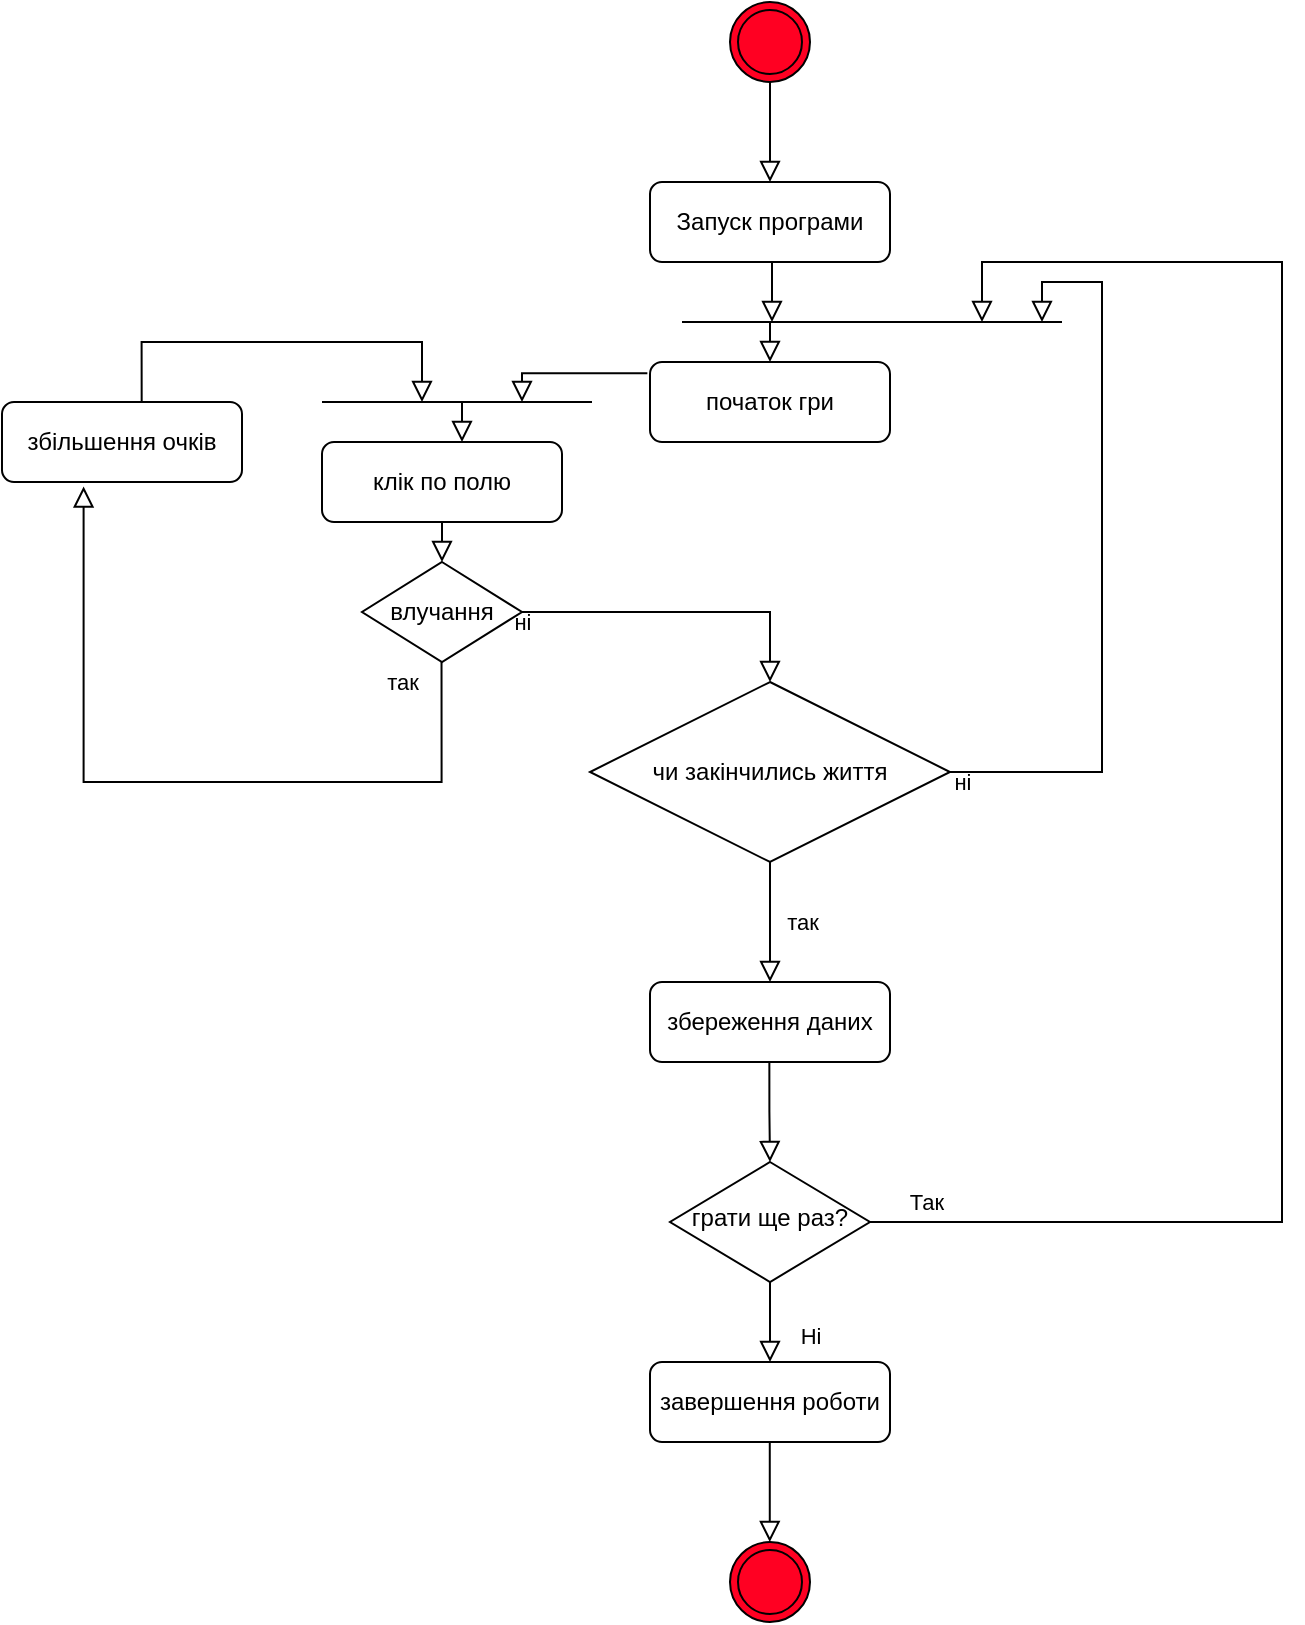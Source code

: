 <mxfile version="20.8.23" type="device" pages="3"><diagram id="C5RBs43oDa-KdzZeNtuy" name="діаграма діяльності"><mxGraphModel dx="1195" dy="756" grid="1" gridSize="10" guides="1" tooltips="1" connect="1" arrows="1" fold="1" page="1" pageScale="1" pageWidth="827" pageHeight="1169" math="0" shadow="0"><root><mxCell id="WIyWlLk6GJQsqaUBKTNV-0"/><mxCell id="WIyWlLk6GJQsqaUBKTNV-1" parent="WIyWlLk6GJQsqaUBKTNV-0"/><mxCell id="WIyWlLk6GJQsqaUBKTNV-2" value="" style="rounded=0;html=1;jettySize=auto;orthogonalLoop=1;fontSize=11;endArrow=block;endFill=0;endSize=8;strokeWidth=1;shadow=0;labelBackgroundColor=none;edgeStyle=orthogonalEdgeStyle;" parent="WIyWlLk6GJQsqaUBKTNV-1" edge="1"><mxGeometry relative="1" as="geometry"><mxPoint x="414.0" y="200" as="targetPoint"/><mxPoint x="414" y="180" as="sourcePoint"/></mxGeometry></mxCell><mxCell id="WIyWlLk6GJQsqaUBKTNV-3" value="Запуск програми" style="rounded=1;whiteSpace=wrap;html=1;fontSize=12;glass=0;strokeWidth=1;shadow=0;" parent="WIyWlLk6GJQsqaUBKTNV-1" vertex="1"><mxGeometry x="354" y="110" width="120" height="40" as="geometry"/></mxCell><mxCell id="WIyWlLk6GJQsqaUBKTNV-8" value="Ні" style="rounded=0;html=1;jettySize=auto;orthogonalLoop=1;fontSize=11;endArrow=block;endFill=0;endSize=8;strokeWidth=1;shadow=0;labelBackgroundColor=none;edgeStyle=orthogonalEdgeStyle;entryX=0.5;entryY=0;entryDx=0;entryDy=0;" parent="WIyWlLk6GJQsqaUBKTNV-1" source="WIyWlLk6GJQsqaUBKTNV-10" target="mx3DIqRux7kl4MCgMoZa-5" edge="1"><mxGeometry x="0.333" y="20" relative="1" as="geometry"><mxPoint as="offset"/><mxPoint x="414" y="740" as="targetPoint"/></mxGeometry></mxCell><mxCell id="WIyWlLk6GJQsqaUBKTNV-9" value="Так" style="edgeStyle=orthogonalEdgeStyle;rounded=0;html=1;jettySize=auto;orthogonalLoop=1;fontSize=11;endArrow=block;endFill=0;endSize=8;strokeWidth=1;shadow=0;labelBackgroundColor=none;" parent="WIyWlLk6GJQsqaUBKTNV-1" source="WIyWlLk6GJQsqaUBKTNV-10" edge="1"><mxGeometry x="-0.936" y="10" relative="1" as="geometry"><mxPoint as="offset"/><Array as="points"><mxPoint x="670" y="630"/><mxPoint x="670" y="150"/><mxPoint x="520" y="150"/></Array><mxPoint x="520" y="180" as="targetPoint"/></mxGeometry></mxCell><mxCell id="WIyWlLk6GJQsqaUBKTNV-10" value="грати ще раз?" style="rhombus;whiteSpace=wrap;html=1;shadow=0;fontFamily=Helvetica;fontSize=12;align=center;strokeWidth=1;spacing=6;spacingTop=-4;" parent="WIyWlLk6GJQsqaUBKTNV-1" vertex="1"><mxGeometry x="364" y="600" width="100" height="60" as="geometry"/></mxCell><mxCell id="WIyWlLk6GJQsqaUBKTNV-12" value="початок гри" style="rounded=1;whiteSpace=wrap;html=1;fontSize=12;glass=0;strokeWidth=1;shadow=0;" parent="WIyWlLk6GJQsqaUBKTNV-1" vertex="1"><mxGeometry x="354" y="200" width="120" height="40" as="geometry"/></mxCell><mxCell id="mx3DIqRux7kl4MCgMoZa-1" value="" style="ellipse;shape=doubleEllipse;whiteSpace=wrap;html=1;aspect=fixed;fillColor=#FF0022;" parent="WIyWlLk6GJQsqaUBKTNV-1" vertex="1"><mxGeometry x="394" y="20" width="40" height="40" as="geometry"/></mxCell><mxCell id="mx3DIqRux7kl4MCgMoZa-2" value="" style="ellipse;shape=doubleEllipse;whiteSpace=wrap;html=1;aspect=fixed;fillColor=#FF0022;" parent="WIyWlLk6GJQsqaUBKTNV-1" vertex="1"><mxGeometry x="394" y="790" width="40" height="40" as="geometry"/></mxCell><mxCell id="mx3DIqRux7kl4MCgMoZa-4" value="" style="rounded=0;html=1;jettySize=auto;orthogonalLoop=1;fontSize=11;endArrow=block;endFill=0;endSize=8;strokeWidth=1;shadow=0;labelBackgroundColor=none;edgeStyle=orthogonalEdgeStyle;" parent="WIyWlLk6GJQsqaUBKTNV-1" edge="1"><mxGeometry relative="1" as="geometry"><mxPoint x="414" y="60" as="sourcePoint"/><mxPoint x="414" y="110" as="targetPoint"/></mxGeometry></mxCell><mxCell id="mx3DIqRux7kl4MCgMoZa-5" value="&lt;div&gt;завершення роботи&lt;/div&gt;" style="rounded=1;whiteSpace=wrap;html=1;fontSize=12;glass=0;strokeWidth=1;shadow=0;" parent="WIyWlLk6GJQsqaUBKTNV-1" vertex="1"><mxGeometry x="354" y="700" width="120" height="40" as="geometry"/></mxCell><mxCell id="mx3DIqRux7kl4MCgMoZa-6" value="" style="rounded=0;html=1;jettySize=auto;orthogonalLoop=1;fontSize=11;endArrow=block;endFill=0;endSize=8;strokeWidth=1;shadow=0;labelBackgroundColor=none;edgeStyle=orthogonalEdgeStyle;" parent="WIyWlLk6GJQsqaUBKTNV-1" edge="1"><mxGeometry relative="1" as="geometry"><mxPoint x="413.89" y="740" as="sourcePoint"/><mxPoint x="413.89" y="790" as="targetPoint"/></mxGeometry></mxCell><mxCell id="mx3DIqRux7kl4MCgMoZa-8" value="так" style="rounded=0;html=1;jettySize=auto;orthogonalLoop=1;fontSize=11;endArrow=block;endFill=0;endSize=8;strokeWidth=1;shadow=0;labelBackgroundColor=none;edgeStyle=orthogonalEdgeStyle;exitX=0.5;exitY=1;exitDx=0;exitDy=0;entryX=0.5;entryY=0;entryDx=0;entryDy=0;" parent="WIyWlLk6GJQsqaUBKTNV-1" target="mx3DIqRux7kl4MCgMoZa-9" edge="1"><mxGeometry y="16" relative="1" as="geometry"><mxPoint as="offset"/><mxPoint x="414" y="450" as="sourcePoint"/><mxPoint x="413.89" y="490" as="targetPoint"/><Array as="points"><mxPoint x="414" y="480"/><mxPoint x="414" y="480"/></Array></mxGeometry></mxCell><mxCell id="mx3DIqRux7kl4MCgMoZa-9" value="збереження даних" style="rounded=1;whiteSpace=wrap;html=1;fontSize=12;glass=0;strokeWidth=1;shadow=0;" parent="WIyWlLk6GJQsqaUBKTNV-1" vertex="1"><mxGeometry x="354" y="510" width="120" height="40" as="geometry"/></mxCell><mxCell id="mx3DIqRux7kl4MCgMoZa-10" value="" style="rounded=0;html=1;jettySize=auto;orthogonalLoop=1;fontSize=11;endArrow=block;endFill=0;endSize=8;strokeWidth=1;shadow=0;labelBackgroundColor=none;edgeStyle=orthogonalEdgeStyle;exitX=0.5;exitY=1;exitDx=0;exitDy=0;" parent="WIyWlLk6GJQsqaUBKTNV-1" edge="1"><mxGeometry x="-0.201" y="176" relative="1" as="geometry"><mxPoint as="offset"/><mxPoint x="413.68" y="550" as="sourcePoint"/><mxPoint x="414" y="600" as="targetPoint"/><Array as="points"><mxPoint x="414" y="575"/></Array></mxGeometry></mxCell><mxCell id="RMCfLSrxnT41R9YIazgt-0" value="чи закінчились життя" style="rhombus;whiteSpace=wrap;html=1;" vertex="1" parent="WIyWlLk6GJQsqaUBKTNV-1"><mxGeometry x="324" y="360" width="180" height="90" as="geometry"/></mxCell><mxCell id="tap8pRunWg7C0okWWqvZ-0" value="ні" style="rounded=0;html=1;jettySize=auto;orthogonalLoop=1;fontSize=11;endArrow=block;endFill=0;endSize=8;strokeWidth=1;shadow=0;labelBackgroundColor=none;edgeStyle=orthogonalEdgeStyle;exitX=1;exitY=0.5;exitDx=0;exitDy=0;" edge="1" parent="WIyWlLk6GJQsqaUBKTNV-1" source="RMCfLSrxnT41R9YIazgt-0"><mxGeometry x="-0.968" y="-5" relative="1" as="geometry"><mxPoint as="offset"/><mxPoint x="424" y="460" as="sourcePoint"/><mxPoint x="550" y="180" as="targetPoint"/><Array as="points"><mxPoint x="580" y="405"/><mxPoint x="580" y="160"/><mxPoint x="550" y="160"/></Array></mxGeometry></mxCell><mxCell id="tap8pRunWg7C0okWWqvZ-1" value="клік по полю" style="rounded=1;whiteSpace=wrap;html=1;fontSize=12;glass=0;strokeWidth=1;shadow=0;" vertex="1" parent="WIyWlLk6GJQsqaUBKTNV-1"><mxGeometry x="190" y="240" width="120" height="40" as="geometry"/></mxCell><mxCell id="tap8pRunWg7C0okWWqvZ-2" value="влучання" style="rhombus;whiteSpace=wrap;html=1;" vertex="1" parent="WIyWlLk6GJQsqaUBKTNV-1"><mxGeometry x="210" y="300" width="80" height="50" as="geometry"/></mxCell><mxCell id="tap8pRunWg7C0okWWqvZ-3" value="збільшення очків" style="rounded=1;whiteSpace=wrap;html=1;fontSize=12;glass=0;strokeWidth=1;shadow=0;" vertex="1" parent="WIyWlLk6GJQsqaUBKTNV-1"><mxGeometry x="30" y="220" width="120" height="40" as="geometry"/></mxCell><mxCell id="tap8pRunWg7C0okWWqvZ-4" value="" style="rounded=0;html=1;jettySize=auto;orthogonalLoop=1;fontSize=11;endArrow=block;endFill=0;endSize=8;strokeWidth=1;shadow=0;labelBackgroundColor=none;edgeStyle=orthogonalEdgeStyle;exitX=-0.011;exitY=0.14;exitDx=0;exitDy=0;exitPerimeter=0;" edge="1" parent="WIyWlLk6GJQsqaUBKTNV-1" source="WIyWlLk6GJQsqaUBKTNV-12"><mxGeometry relative="1" as="geometry"><mxPoint x="290" y="220" as="targetPoint"/><mxPoint x="440" y="180" as="sourcePoint"/><Array as="points"><mxPoint x="290" y="206"/></Array></mxGeometry></mxCell><mxCell id="tap8pRunWg7C0okWWqvZ-5" value="" style="rounded=0;html=1;jettySize=auto;orthogonalLoop=1;fontSize=11;endArrow=block;endFill=0;endSize=8;strokeWidth=1;shadow=0;labelBackgroundColor=none;edgeStyle=orthogonalEdgeStyle;exitX=0.582;exitY=-0.002;exitDx=0;exitDy=0;exitPerimeter=0;" edge="1" parent="WIyWlLk6GJQsqaUBKTNV-1" source="tap8pRunWg7C0okWWqvZ-3"><mxGeometry relative="1" as="geometry"><mxPoint x="240" y="220" as="targetPoint"/><mxPoint x="100" y="190" as="sourcePoint"/><Array as="points"><mxPoint x="100" y="190"/><mxPoint x="240" y="190"/></Array></mxGeometry></mxCell><mxCell id="tap8pRunWg7C0okWWqvZ-7" value="" style="rounded=0;html=1;jettySize=auto;orthogonalLoop=1;fontSize=11;endArrow=block;endFill=0;endSize=8;strokeWidth=1;shadow=0;labelBackgroundColor=none;edgeStyle=orthogonalEdgeStyle;entryX=0.5;entryY=0;entryDx=0;entryDy=0;" edge="1" parent="WIyWlLk6GJQsqaUBKTNV-1" target="tap8pRunWg7C0okWWqvZ-2"><mxGeometry relative="1" as="geometry"><mxPoint x="249.76" y="320" as="targetPoint"/><mxPoint x="250" y="280" as="sourcePoint"/></mxGeometry></mxCell><mxCell id="tap8pRunWg7C0okWWqvZ-8" value="так" style="rounded=0;html=1;jettySize=auto;orthogonalLoop=1;fontSize=11;endArrow=block;endFill=0;endSize=8;strokeWidth=1;shadow=0;labelBackgroundColor=none;edgeStyle=orthogonalEdgeStyle;exitX=0.5;exitY=1;exitDx=0;exitDy=0;entryX=0.34;entryY=1.057;entryDx=0;entryDy=0;entryPerimeter=0;" edge="1" parent="WIyWlLk6GJQsqaUBKTNV-1" target="tap8pRunWg7C0okWWqvZ-3"><mxGeometry x="-0.948" y="-20" relative="1" as="geometry"><mxPoint as="offset"/><mxPoint x="249.76" y="350" as="sourcePoint"/><mxPoint x="70" y="390" as="targetPoint"/><Array as="points"><mxPoint x="250" y="410"/><mxPoint x="71" y="410"/></Array></mxGeometry></mxCell><mxCell id="tap8pRunWg7C0okWWqvZ-9" value="ні" style="rounded=0;html=1;jettySize=auto;orthogonalLoop=1;fontSize=11;endArrow=block;endFill=0;endSize=8;strokeWidth=1;shadow=0;labelBackgroundColor=none;edgeStyle=orthogonalEdgeStyle;entryX=0.5;entryY=0;entryDx=0;entryDy=0;" edge="1" parent="WIyWlLk6GJQsqaUBKTNV-1" source="tap8pRunWg7C0okWWqvZ-2" target="RMCfLSrxnT41R9YIazgt-0"><mxGeometry x="-1" y="-5" relative="1" as="geometry"><mxPoint as="offset"/><mxPoint x="500" y="300" as="sourcePoint"/><mxPoint x="484" y="236" as="targetPoint"/></mxGeometry></mxCell><mxCell id="tap8pRunWg7C0okWWqvZ-10" value="" style="endArrow=none;html=1;rounded=0;" edge="1" parent="WIyWlLk6GJQsqaUBKTNV-1"><mxGeometry width="50" height="50" relative="1" as="geometry"><mxPoint x="370" y="180" as="sourcePoint"/><mxPoint x="560" y="180" as="targetPoint"/></mxGeometry></mxCell><mxCell id="tap8pRunWg7C0okWWqvZ-11" value="" style="rounded=0;html=1;jettySize=auto;orthogonalLoop=1;fontSize=11;endArrow=block;endFill=0;endSize=8;strokeWidth=1;shadow=0;labelBackgroundColor=none;edgeStyle=orthogonalEdgeStyle;exitX=0.467;exitY=1;exitDx=0;exitDy=0;exitPerimeter=0;" edge="1" parent="WIyWlLk6GJQsqaUBKTNV-1" source="WIyWlLk6GJQsqaUBKTNV-3"><mxGeometry relative="1" as="geometry"><mxPoint x="415.0" y="180" as="targetPoint"/><mxPoint x="415" y="160" as="sourcePoint"/></mxGeometry></mxCell><mxCell id="tap8pRunWg7C0okWWqvZ-12" value="" style="endArrow=none;html=1;rounded=0;" edge="1" parent="WIyWlLk6GJQsqaUBKTNV-1"><mxGeometry width="50" height="50" relative="1" as="geometry"><mxPoint x="190" y="220" as="sourcePoint"/><mxPoint x="325" y="220" as="targetPoint"/></mxGeometry></mxCell><mxCell id="tap8pRunWg7C0okWWqvZ-13" value="" style="rounded=0;html=1;jettySize=auto;orthogonalLoop=1;fontSize=11;endArrow=block;endFill=0;endSize=8;strokeWidth=1;shadow=0;labelBackgroundColor=none;edgeStyle=orthogonalEdgeStyle;entryX=0.5;entryY=0;entryDx=0;entryDy=0;" edge="1" parent="WIyWlLk6GJQsqaUBKTNV-1"><mxGeometry relative="1" as="geometry"><mxPoint x="260" y="240" as="targetPoint"/><mxPoint x="260" y="220" as="sourcePoint"/></mxGeometry></mxCell></root></mxGraphModel></diagram><diagram id="-DcXgLEJV-z-HDM2l5H8" name="діаграма використання"><mxGraphModel dx="1195" dy="756" grid="1" gridSize="10" guides="1" tooltips="1" connect="1" arrows="1" fold="1" page="1" pageScale="1" pageWidth="827" pageHeight="1169" math="0" shadow="0"><root><mxCell id="0"/><mxCell id="1" parent="0"/><mxCell id="envF8YRwA7QdZfg_LWWa-1" value="" style="rounded=0;whiteSpace=wrap;html=1;fillColor=none;movable=0;resizable=0;rotatable=0;deletable=0;editable=0;locked=1;connectable=0;" parent="1" vertex="1"><mxGeometry x="250" y="140" width="570" height="520" as="geometry"/></mxCell><mxCell id="envF8YRwA7QdZfg_LWWa-2" value="Гравець" style="shape=umlActor;verticalLabelPosition=bottom;verticalAlign=top;html=1;outlineConnect=0;fillColor=none;" parent="1" vertex="1"><mxGeometry x="110" y="160" width="60" height="130" as="geometry"/></mxCell><mxCell id="envF8YRwA7QdZfg_LWWa-3" value="Програма" style="text;html=1;strokeColor=none;fillColor=none;align=center;verticalAlign=middle;whiteSpace=wrap;rounded=0;" parent="1" vertex="1"><mxGeometry x="250" y="110" width="60" height="30" as="geometry"/></mxCell><mxCell id="envF8YRwA7QdZfg_LWWa-5" value="Вихід" style="ellipse;whiteSpace=wrap;html=1;fillColor=none;" parent="1" vertex="1"><mxGeometry x="285" y="570" width="120" height="80" as="geometry"/></mxCell><mxCell id="envF8YRwA7QdZfg_LWWa-7" value="" style="group" parent="1" vertex="1" connectable="0"><mxGeometry x="370" y="160" width="120" height="80" as="geometry"/></mxCell><mxCell id="envF8YRwA7QdZfg_LWWa-4" value="" style="ellipse;whiteSpace=wrap;html=1;fillColor=none;movable=1;resizable=1;rotatable=1;deletable=1;editable=1;locked=0;connectable=1;" parent="envF8YRwA7QdZfg_LWWa-7" vertex="1"><mxGeometry width="120" height="80" as="geometry"/></mxCell><mxCell id="envF8YRwA7QdZfg_LWWa-6" value="змінити&lt;br&gt;налаштування" style="text;html=1;strokeColor=none;fillColor=none;align=center;verticalAlign=middle;whiteSpace=wrap;rounded=0;movable=1;resizable=1;rotatable=1;deletable=1;editable=1;locked=0;connectable=1;" parent="envF8YRwA7QdZfg_LWWa-7" vertex="1"><mxGeometry x="30" y="25" width="60" height="30" as="geometry"/></mxCell><mxCell id="envF8YRwA7QdZfg_LWWa-9" value="" style="group" parent="1" vertex="1" connectable="0"><mxGeometry x="620" y="320" width="120" height="80" as="geometry"/></mxCell><mxCell id="envF8YRwA7QdZfg_LWWa-13" value="" style="group" parent="envF8YRwA7QdZfg_LWWa-9" vertex="1" connectable="0"><mxGeometry width="120" height="80" as="geometry"/></mxCell><mxCell id="envF8YRwA7QdZfg_LWWa-10" value="" style="ellipse;whiteSpace=wrap;html=1;fillColor=none;movable=1;resizable=1;rotatable=1;deletable=1;editable=1;locked=0;connectable=1;" parent="envF8YRwA7QdZfg_LWWa-13" vertex="1"><mxGeometry width="120" height="80" as="geometry"/></mxCell><mxCell id="envF8YRwA7QdZfg_LWWa-11" value="грати в качине полювання" style="text;html=1;strokeColor=none;fillColor=none;align=center;verticalAlign=middle;whiteSpace=wrap;rounded=0;movable=1;resizable=1;rotatable=1;deletable=1;editable=1;locked=0;connectable=1;" parent="envF8YRwA7QdZfg_LWWa-13" vertex="1"><mxGeometry x="30" y="25" width="60" height="30" as="geometry"/></mxCell><mxCell id="envF8YRwA7QdZfg_LWWa-16" value="" style="group" parent="1" vertex="1" connectable="0"><mxGeometry x="530" y="420" width="100" height="60" as="geometry"/></mxCell><mxCell id="envF8YRwA7QdZfg_LWWa-17" value="" style="group" parent="envF8YRwA7QdZfg_LWWa-16" vertex="1" connectable="0"><mxGeometry width="100" height="60" as="geometry"/></mxCell><mxCell id="envF8YRwA7QdZfg_LWWa-18" value="" style="ellipse;whiteSpace=wrap;html=1;fillColor=none;movable=1;resizable=1;rotatable=1;deletable=1;editable=1;locked=0;connectable=1;" parent="envF8YRwA7QdZfg_LWWa-17" vertex="1"><mxGeometry width="100" height="60" as="geometry"/></mxCell><mxCell id="envF8YRwA7QdZfg_LWWa-19" value="стріляння по мішеням" style="text;html=1;strokeColor=none;fillColor=none;align=center;verticalAlign=middle;whiteSpace=wrap;rounded=0;movable=1;resizable=1;rotatable=1;deletable=1;editable=1;locked=0;connectable=1;" parent="envF8YRwA7QdZfg_LWWa-17" vertex="1"><mxGeometry x="25" y="18.75" width="50" height="22.5" as="geometry"/></mxCell><mxCell id="envF8YRwA7QdZfg_LWWa-20" value="" style="endArrow=classic;html=1;rounded=0;dashed=1;startArrow=none;entryX=0.5;entryY=0;entryDx=0;entryDy=0;" parent="1" source="envF8YRwA7QdZfg_LWWa-22" target="envF8YRwA7QdZfg_LWWa-18" edge="1"><mxGeometry width="50" height="50" relative="1" as="geometry"><mxPoint x="170" y="240" as="sourcePoint"/><mxPoint x="130" y="410" as="targetPoint"/><Array as="points"/></mxGeometry></mxCell><mxCell id="envF8YRwA7QdZfg_LWWa-21" value="" style="endArrow=none;html=1;rounded=0;dashed=1;exitX=0;exitY=0.5;exitDx=0;exitDy=0;" parent="1" source="envF8YRwA7QdZfg_LWWa-10" target="envF8YRwA7QdZfg_LWWa-22" edge="1"><mxGeometry width="50" height="50" relative="1" as="geometry"><mxPoint x="170" y="240" as="sourcePoint"/><mxPoint x="310" y="240" as="targetPoint"/><Array as="points"><mxPoint x="580" y="360"/></Array></mxGeometry></mxCell><mxCell id="envF8YRwA7QdZfg_LWWa-22" value="&lt;b&gt;&amp;lt;&amp;lt;include&amp;gt;&amp;gt;&lt;/b&gt;" style="text;html=1;strokeColor=none;fillColor=none;align=center;verticalAlign=middle;whiteSpace=wrap;rounded=0;" parent="1" vertex="1"><mxGeometry x="545" y="380" width="70" height="20" as="geometry"/></mxCell><mxCell id="envF8YRwA7QdZfg_LWWa-23" value="" style="group" parent="1" vertex="1" connectable="0"><mxGeometry x="285" y="440" width="100" height="60" as="geometry"/></mxCell><mxCell id="envF8YRwA7QdZfg_LWWa-24" value="" style="group" parent="envF8YRwA7QdZfg_LWWa-23" vertex="1" connectable="0"><mxGeometry width="100" height="60" as="geometry"/></mxCell><mxCell id="envF8YRwA7QdZfg_LWWa-25" value="" style="ellipse;whiteSpace=wrap;html=1;fillColor=none;movable=1;resizable=1;rotatable=1;deletable=1;editable=1;locked=0;connectable=1;" parent="envF8YRwA7QdZfg_LWWa-24" vertex="1"><mxGeometry width="100" height="60" as="geometry"/></mxCell><mxCell id="envF8YRwA7QdZfg_LWWa-26" value="перегляд життів та очків" style="text;html=1;strokeColor=none;fillColor=none;align=center;verticalAlign=middle;whiteSpace=wrap;rounded=0;movable=1;resizable=1;rotatable=1;deletable=1;editable=1;locked=0;connectable=1;" parent="envF8YRwA7QdZfg_LWWa-24" vertex="1"><mxGeometry x="25" y="18.75" width="50" height="22.5" as="geometry"/></mxCell><mxCell id="envF8YRwA7QdZfg_LWWa-30" value="" style="group" parent="1" vertex="1" connectable="0"><mxGeometry x="680" y="560" width="120" height="80" as="geometry"/></mxCell><mxCell id="envF8YRwA7QdZfg_LWWa-31" value="" style="group" parent="envF8YRwA7QdZfg_LWWa-30" vertex="1" connectable="0"><mxGeometry width="120" height="80" as="geometry"/></mxCell><mxCell id="envF8YRwA7QdZfg_LWWa-32" value="" style="ellipse;whiteSpace=wrap;html=1;fillColor=none;movable=1;resizable=1;rotatable=1;deletable=1;editable=1;locked=0;connectable=1;" parent="envF8YRwA7QdZfg_LWWa-31" vertex="1"><mxGeometry width="120" height="80" as="geometry"/></mxCell><mxCell id="envF8YRwA7QdZfg_LWWa-33" value="перегляд кінцевого результату" style="text;html=1;strokeColor=none;fillColor=none;align=center;verticalAlign=middle;whiteSpace=wrap;rounded=0;movable=1;resizable=1;rotatable=1;deletable=1;editable=1;locked=0;connectable=1;fontSize=10;" parent="envF8YRwA7QdZfg_LWWa-31" vertex="1"><mxGeometry x="20" y="5" width="80" height="35" as="geometry"/></mxCell><mxCell id="envF8YRwA7QdZfg_LWWa-37" value="" style="endArrow=none;html=1;rounded=0;exitX=0;exitY=0.5;exitDx=0;exitDy=0;entryX=1;entryY=0.5;entryDx=0;entryDy=0;" parent="envF8YRwA7QdZfg_LWWa-31" source="envF8YRwA7QdZfg_LWWa-32" target="envF8YRwA7QdZfg_LWWa-32" edge="1"><mxGeometry width="50" height="50" relative="1" as="geometry"><mxPoint x="10" y="25" as="sourcePoint"/><mxPoint x="60" y="-25" as="targetPoint"/></mxGeometry></mxCell><mxCell id="envF8YRwA7QdZfg_LWWa-38" value="повтор вихід" style="text;html=1;strokeColor=none;fillColor=none;align=center;verticalAlign=middle;whiteSpace=wrap;rounded=0;fontSize=10;" parent="envF8YRwA7QdZfg_LWWa-31" vertex="1"><mxGeometry x="30" y="49" width="60" height="30" as="geometry"/></mxCell><mxCell id="envF8YRwA7QdZfg_LWWa-39" value="&lt;b&gt;extension points&lt;/b&gt;" style="text;html=1;strokeColor=none;fillColor=none;align=center;verticalAlign=middle;whiteSpace=wrap;rounded=0;fontSize=10;" parent="envF8YRwA7QdZfg_LWWa-31" vertex="1"><mxGeometry y="40" width="120" height="15" as="geometry"/></mxCell><mxCell id="envF8YRwA7QdZfg_LWWa-40" value="закінчення" style="ellipse;whiteSpace=wrap;html=1;fontSize=10;fillColor=none;" parent="1" vertex="1"><mxGeometry x="710" y="449" width="80" height="40" as="geometry"/></mxCell><mxCell id="envF8YRwA7QdZfg_LWWa-44" value="" style="endArrow=classic;html=1;rounded=0;dashed=1;startArrow=none;entryX=0.5;entryY=0;entryDx=0;entryDy=0;" parent="1" source="envF8YRwA7QdZfg_LWWa-46" target="envF8YRwA7QdZfg_LWWa-40" edge="1"><mxGeometry width="50" height="50" relative="1" as="geometry"><mxPoint x="304" y="359" as="sourcePoint"/><mxPoint x="954" y="409" as="targetPoint"/><Array as="points"/></mxGeometry></mxCell><mxCell id="envF8YRwA7QdZfg_LWWa-45" value="" style="endArrow=none;html=1;rounded=0;dashed=1;exitX=0.816;exitY=0.914;exitDx=0;exitDy=0;exitPerimeter=0;" parent="1" source="envF8YRwA7QdZfg_LWWa-10" target="envF8YRwA7QdZfg_LWWa-46" edge="1"><mxGeometry width="50" height="50" relative="1" as="geometry"><mxPoint x="814" y="409" as="sourcePoint"/><mxPoint x="444" y="359" as="targetPoint"/><Array as="points"><mxPoint x="750" y="393"/></Array></mxGeometry></mxCell><mxCell id="envF8YRwA7QdZfg_LWWa-46" value="&lt;b&gt;&amp;lt;&amp;lt;include&amp;gt;&amp;gt;&lt;/b&gt;" style="text;html=1;strokeColor=none;fillColor=none;align=center;verticalAlign=middle;whiteSpace=wrap;rounded=0;" parent="1" vertex="1"><mxGeometry x="715" y="410" width="70" height="20" as="geometry"/></mxCell><mxCell id="envF8YRwA7QdZfg_LWWa-49" value="" style="endArrow=classic;html=1;rounded=0;dashed=1;startArrow=none;entryX=0.417;entryY=-0.013;entryDx=0;entryDy=0;entryPerimeter=0;" parent="1" source="envF8YRwA7QdZfg_LWWa-51" target="envF8YRwA7QdZfg_LWWa-32" edge="1"><mxGeometry width="50" height="50" relative="1" as="geometry"><mxPoint x="-96" y="469" as="sourcePoint"/><mxPoint x="554" y="519" as="targetPoint"/><Array as="points"/></mxGeometry></mxCell><mxCell id="envF8YRwA7QdZfg_LWWa-50" value="" style="endArrow=none;html=1;rounded=0;dashed=1;exitX=0.5;exitY=1;exitDx=0;exitDy=0;" parent="1" source="envF8YRwA7QdZfg_LWWa-10" target="envF8YRwA7QdZfg_LWWa-51" edge="1"><mxGeometry width="50" height="50" relative="1" as="geometry"><mxPoint x="660" y="490" as="sourcePoint"/><mxPoint x="44" y="469" as="targetPoint"/><Array as="points"/></mxGeometry></mxCell><mxCell id="envF8YRwA7QdZfg_LWWa-51" value="&lt;b&gt;&amp;lt;&amp;lt;extend&amp;gt;&amp;gt;&lt;/b&gt;" style="text;html=1;strokeColor=none;fillColor=none;align=center;verticalAlign=middle;whiteSpace=wrap;rounded=0;" parent="1" vertex="1"><mxGeometry x="615" y="500" width="70" height="20" as="geometry"/></mxCell><mxCell id="envF8YRwA7QdZfg_LWWa-55" value="" style="endArrow=classic;html=1;rounded=0;dashed=1;startArrow=none;entryX=0.183;entryY=0.898;entryDx=0;entryDy=0;entryPerimeter=0;" parent="1" source="envF8YRwA7QdZfg_LWWa-57" target="envF8YRwA7QdZfg_LWWa-32" edge="1"><mxGeometry width="50" height="50" relative="1" as="geometry"><mxPoint x="-35" y="550" as="sourcePoint"/><mxPoint x="615" y="600" as="targetPoint"/><Array as="points"/></mxGeometry></mxCell><mxCell id="envF8YRwA7QdZfg_LWWa-56" value="" style="endArrow=none;html=1;rounded=0;dashed=1;exitX=0.93;exitY=0.757;exitDx=0;exitDy=0;exitPerimeter=0;" parent="1" source="envF8YRwA7QdZfg_LWWa-5" target="envF8YRwA7QdZfg_LWWa-57" edge="1"><mxGeometry width="50" height="50" relative="1" as="geometry"><mxPoint x="475" y="600" as="sourcePoint"/><mxPoint x="105" y="550" as="targetPoint"/><Array as="points"/></mxGeometry></mxCell><mxCell id="envF8YRwA7QdZfg_LWWa-57" value="&lt;b&gt;&amp;lt;&amp;lt;extend&amp;gt;&amp;gt;&lt;/b&gt;" style="text;html=1;strokeColor=none;fillColor=none;align=center;verticalAlign=middle;whiteSpace=wrap;rounded=0;" parent="1" vertex="1"><mxGeometry x="520" y="620" width="70" height="20" as="geometry"/></mxCell><mxCell id="envF8YRwA7QdZfg_LWWa-61" value="" style="endArrow=classic;html=1;rounded=0;dashed=1;startArrow=none;entryX=0.5;entryY=1;entryDx=0;entryDy=0;" parent="1" source="envF8YRwA7QdZfg_LWWa-63" target="envF8YRwA7QdZfg_LWWa-40" edge="1"><mxGeometry width="50" height="50" relative="1" as="geometry"><mxPoint x="354" y="409" as="sourcePoint"/><mxPoint x="1004" y="459" as="targetPoint"/><Array as="points"/></mxGeometry></mxCell><mxCell id="envF8YRwA7QdZfg_LWWa-62" value="" style="endArrow=none;html=1;rounded=0;dashed=1;exitX=0.582;exitY=-0.017;exitDx=0;exitDy=0;exitPerimeter=0;" parent="1" source="envF8YRwA7QdZfg_LWWa-32" target="envF8YRwA7QdZfg_LWWa-63" edge="1"><mxGeometry width="50" height="50" relative="1" as="geometry"><mxPoint x="864" y="459" as="sourcePoint"/><mxPoint x="494" y="409" as="targetPoint"/></mxGeometry></mxCell><mxCell id="envF8YRwA7QdZfg_LWWa-63" value="&lt;b&gt;&amp;lt;&amp;lt;extend&amp;gt;&amp;gt;&lt;/b&gt;" style="text;html=1;strokeColor=none;fillColor=none;align=center;verticalAlign=middle;whiteSpace=wrap;rounded=0;" parent="1" vertex="1"><mxGeometry x="715" y="510" width="70" height="20" as="geometry"/></mxCell><mxCell id="envF8YRwA7QdZfg_LWWa-67" value="&lt;div&gt;повтор&lt;/div&gt;&lt;div&gt;&lt;br&gt;&lt;/div&gt;" style="text;html=1;strokeColor=none;fillColor=none;align=center;verticalAlign=middle;whiteSpace=wrap;rounded=0;fontSize=10;" parent="1" vertex="1"><mxGeometry x="600" y="489" width="60" height="30" as="geometry"/></mxCell><mxCell id="envF8YRwA7QdZfg_LWWa-68" value="вихід" style="text;html=1;strokeColor=none;fillColor=none;align=center;verticalAlign=middle;whiteSpace=wrap;rounded=0;fontSize=10;" parent="1" vertex="1"><mxGeometry x="525" y="630" width="60" height="30" as="geometry"/></mxCell><mxCell id="envF8YRwA7QdZfg_LWWa-69" value="" style="endArrow=none;html=1;rounded=0;fontSize=10;" parent="1" source="envF8YRwA7QdZfg_LWWa-2" target="envF8YRwA7QdZfg_LWWa-4" edge="1"><mxGeometry width="50" height="50" relative="1" as="geometry"><mxPoint x="540" y="460" as="sourcePoint"/><mxPoint x="590" y="410" as="targetPoint"/></mxGeometry></mxCell><mxCell id="envF8YRwA7QdZfg_LWWa-70" value="" style="endArrow=none;html=1;rounded=0;fontSize=10;entryX=0;entryY=0.5;entryDx=0;entryDy=0;" parent="1" source="envF8YRwA7QdZfg_LWWa-2" target="envF8YRwA7QdZfg_LWWa-5" edge="1"><mxGeometry width="50" height="50" relative="1" as="geometry"><mxPoint x="50" y="600" as="sourcePoint"/><mxPoint x="190" y="609" as="targetPoint"/><Array as="points"><mxPoint x="140" y="610"/></Array></mxGeometry></mxCell><mxCell id="rPH9BYM0SKNeRQVoun9T-1" value="" style="endArrow=none;html=1;rounded=0;fontSize=10;" edge="1" parent="1" source="envF8YRwA7QdZfg_LWWa-2" target="envF8YRwA7QdZfg_LWWa-10"><mxGeometry width="50" height="50" relative="1" as="geometry"><mxPoint x="180" y="235" as="sourcePoint"/><mxPoint x="570" y="235" as="targetPoint"/></mxGeometry></mxCell><mxCell id="rPH9BYM0SKNeRQVoun9T-2" value="" style="endArrow=none;html=1;rounded=0;fontSize=10;entryX=0;entryY=0.5;entryDx=0;entryDy=0;" edge="1" parent="1" source="envF8YRwA7QdZfg_LWWa-2" target="envF8YRwA7QdZfg_LWWa-25"><mxGeometry width="50" height="50" relative="1" as="geometry"><mxPoint x="180" y="242" as="sourcePoint"/><mxPoint x="644" y="356" as="targetPoint"/></mxGeometry></mxCell><mxCell id="rPH9BYM0SKNeRQVoun9T-3" value="" style="endArrow=none;html=1;rounded=0;fontSize=10;entryX=0.104;entryY=0.175;entryDx=0;entryDy=0;entryPerimeter=0;" edge="1" parent="1" source="envF8YRwA7QdZfg_LWWa-2" target="envF8YRwA7QdZfg_LWWa-32"><mxGeometry width="50" height="50" relative="1" as="geometry"><mxPoint x="26" y="390" as="sourcePoint"/><mxPoint x="490" y="504" as="targetPoint"/></mxGeometry></mxCell></root></mxGraphModel></diagram><diagram id="Gq2ROCwoT4Z2NbkVPCG9" name="діаграма класів"><mxGraphModel dx="1434" dy="907" grid="1" gridSize="10" guides="1" tooltips="1" connect="1" arrows="1" fold="1" page="1" pageScale="1" pageWidth="827" pageHeight="1169" math="0" shadow="0"><root><mxCell id="0"/><mxCell id="1" parent="0"/><mxCell id="W1uX0NI6l9u02eEgC7xv-1" value="Качка&#xA;" style="swimlane;fontStyle=2;align=center;verticalAlign=top;childLayout=stackLayout;horizontal=1;startSize=26;horizontalStack=0;resizeParent=1;resizeLast=0;collapsible=1;marginBottom=0;rounded=0;shadow=0;strokeWidth=1;" parent="1" vertex="1"><mxGeometry x="220" y="120" width="160" height="190" as="geometry"><mxRectangle x="230" y="140" width="160" height="26" as="alternateBounds"/></mxGeometry></mxCell><mxCell id="W1uX0NI6l9u02eEgC7xv-2" value="Id int(?)" style="text;align=left;verticalAlign=top;spacingLeft=4;spacingRight=4;overflow=hidden;rotatable=0;points=[[0,0.5],[1,0.5]];portConstraint=eastwest;" parent="W1uX0NI6l9u02eEgC7xv-1" vertex="1"><mxGeometry y="26" width="160" height="26" as="geometry"/></mxCell><mxCell id="W1uX0NI6l9u02eEgC7xv-3" value="Speed float" style="text;align=left;verticalAlign=top;spacingLeft=4;spacingRight=4;overflow=hidden;rotatable=0;points=[[0,0.5],[1,0.5]];portConstraint=eastwest;rounded=0;shadow=0;html=0;" parent="W1uX0NI6l9u02eEgC7xv-1" vertex="1"><mxGeometry y="52" width="160" height="26" as="geometry"/></mxCell><mxCell id="W1uX0NI6l9u02eEgC7xv-4" value="Direction float" style="text;align=left;verticalAlign=top;spacingLeft=4;spacingRight=4;overflow=hidden;rotatable=0;points=[[0,0.5],[1,0.5]];portConstraint=eastwest;rounded=0;shadow=0;html=0;" parent="W1uX0NI6l9u02eEgC7xv-1" vertex="1"><mxGeometry y="78" width="160" height="26" as="geometry"/></mxCell><mxCell id="W1uX0NI6l9u02eEgC7xv-31" value="Position int,int" style="text;align=left;verticalAlign=top;spacingLeft=4;spacingRight=4;overflow=hidden;rotatable=0;points=[[0,0.5],[1,0.5]];portConstraint=eastwest;rounded=0;shadow=0;html=0;" parent="W1uX0NI6l9u02eEgC7xv-1" vertex="1"><mxGeometry y="104" width="160" height="26" as="geometry"/></mxCell><mxCell id="W1uX0NI6l9u02eEgC7xv-5" value="" style="line;html=1;strokeWidth=1;align=left;verticalAlign=middle;spacingTop=-1;spacingLeft=3;spacingRight=3;rotatable=0;labelPosition=right;points=[];portConstraint=eastwest;" parent="W1uX0NI6l9u02eEgC7xv-1" vertex="1"><mxGeometry y="130" width="160" height="8" as="geometry"/></mxCell><mxCell id="W1uX0NI6l9u02eEgC7xv-6" value="shot() int" style="text;align=left;verticalAlign=top;spacingLeft=4;spacingRight=4;overflow=hidden;rotatable=0;points=[[0,0.5],[1,0.5]];portConstraint=eastwest;" parent="W1uX0NI6l9u02eEgC7xv-1" vertex="1"><mxGeometry y="138" width="160" height="26" as="geometry"/></mxCell><mxCell id="W1uX0NI6l9u02eEgC7xv-32" value="escaped() void" style="text;align=left;verticalAlign=top;spacingLeft=4;spacingRight=4;overflow=hidden;rotatable=0;points=[[0,0.5],[1,0.5]];portConstraint=eastwest;" parent="W1uX0NI6l9u02eEgC7xv-1" vertex="1"><mxGeometry y="164" width="160" height="26" as="geometry"/></mxCell><mxCell id="W1uX0NI6l9u02eEgC7xv-18" value="Поле" style="swimlane;fontStyle=0;align=center;verticalAlign=top;childLayout=stackLayout;horizontal=1;startSize=26;horizontalStack=0;resizeParent=1;resizeLast=0;collapsible=1;marginBottom=0;rounded=0;shadow=0;strokeWidth=1;" parent="1" vertex="1"><mxGeometry x="508" y="120" width="160" height="190" as="geometry"><mxRectangle x="508" y="120" width="160" height="26" as="alternateBounds"/></mxGeometry></mxCell><mxCell id="W1uX0NI6l9u02eEgC7xv-19" value="width int" style="text;align=left;verticalAlign=top;spacingLeft=4;spacingRight=4;overflow=hidden;rotatable=0;points=[[0,0.5],[1,0.5]];portConstraint=eastwest;" parent="W1uX0NI6l9u02eEgC7xv-18" vertex="1"><mxGeometry y="26" width="160" height="26" as="geometry"/></mxCell><mxCell id="W1uX0NI6l9u02eEgC7xv-20" value="height int" style="text;align=left;verticalAlign=top;spacingLeft=4;spacingRight=4;overflow=hidden;rotatable=0;points=[[0,0.5],[1,0.5]];portConstraint=eastwest;rounded=0;shadow=0;html=0;" parent="W1uX0NI6l9u02eEgC7xv-18" vertex="1"><mxGeometry y="52" width="160" height="26" as="geometry"/></mxCell><mxCell id="W1uX0NI6l9u02eEgC7xv-21" value="score int" style="text;align=left;verticalAlign=top;spacingLeft=4;spacingRight=4;overflow=hidden;rotatable=0;points=[[0,0.5],[1,0.5]];portConstraint=eastwest;rounded=0;shadow=0;html=0;" parent="W1uX0NI6l9u02eEgC7xv-18" vertex="1"><mxGeometry y="78" width="160" height="26" as="geometry"/></mxCell><mxCell id="W1uX0NI6l9u02eEgC7xv-22" value="lives int" style="text;align=left;verticalAlign=top;spacingLeft=4;spacingRight=4;overflow=hidden;rotatable=0;points=[[0,0.5],[1,0.5]];portConstraint=eastwest;rounded=0;shadow=0;html=0;" parent="W1uX0NI6l9u02eEgC7xv-18" vertex="1"><mxGeometry y="104" width="160" height="26" as="geometry"/></mxCell><mxCell id="W1uX0NI6l9u02eEgC7xv-23" value="level int" style="text;align=left;verticalAlign=top;spacingLeft=4;spacingRight=4;overflow=hidden;rotatable=0;points=[[0,0.5],[1,0.5]];portConstraint=eastwest;rounded=0;shadow=0;html=0;" parent="W1uX0NI6l9u02eEgC7xv-18" vertex="1"><mxGeometry y="130" width="160" height="26" as="geometry"/></mxCell><mxCell id="W1uX0NI6l9u02eEgC7xv-24" value="" style="line;html=1;strokeWidth=1;align=left;verticalAlign=middle;spacingTop=-1;spacingLeft=3;spacingRight=3;rotatable=0;labelPosition=right;points=[];portConstraint=eastwest;" parent="W1uX0NI6l9u02eEgC7xv-18" vertex="1"><mxGeometry y="156" width="160" height="8" as="geometry"/></mxCell><mxCell id="W1uX0NI6l9u02eEgC7xv-25" value="click(int,int)void" style="text;align=left;verticalAlign=top;spacingLeft=4;spacingRight=4;overflow=hidden;rotatable=0;points=[[0,0.5],[1,0.5]];portConstraint=eastwest;" parent="W1uX0NI6l9u02eEgC7xv-18" vertex="1"><mxGeometry y="164" width="160" height="26" as="geometry"/></mxCell><mxCell id="W1uX0NI6l9u02eEgC7xv-27" value="" style="endArrow=open;shadow=0;strokeWidth=1;rounded=0;endFill=1;edgeStyle=elbowEdgeStyle;elbow=vertical;" parent="1" source="W1uX0NI6l9u02eEgC7xv-1" target="W1uX0NI6l9u02eEgC7xv-18" edge="1"><mxGeometry x="0.5" y="41" relative="1" as="geometry"><mxPoint x="380" y="192" as="sourcePoint"/><mxPoint x="540" y="192" as="targetPoint"/><mxPoint x="-40" y="32" as="offset"/></mxGeometry></mxCell><mxCell id="W1uX0NI6l9u02eEgC7xv-28" value="n" style="resizable=0;align=left;verticalAlign=bottom;labelBackgroundColor=none;fontSize=12;" parent="W1uX0NI6l9u02eEgC7xv-27" connectable="0" vertex="1"><mxGeometry x="-1" relative="1" as="geometry"><mxPoint y="4" as="offset"/></mxGeometry></mxCell><mxCell id="W1uX0NI6l9u02eEgC7xv-29" value="1" style="resizable=0;align=right;verticalAlign=bottom;labelBackgroundColor=none;fontSize=12;" parent="W1uX0NI6l9u02eEgC7xv-27" connectable="0" vertex="1"><mxGeometry x="1" relative="1" as="geometry"><mxPoint x="-7" y="4" as="offset"/></mxGeometry></mxCell><mxCell id="W1uX0NI6l9u02eEgC7xv-30" value="знаходятся в" style="text;html=1;resizable=0;points=[];;align=center;verticalAlign=middle;labelBackgroundColor=none;rounded=0;shadow=0;strokeWidth=1;fontSize=12;" parent="W1uX0NI6l9u02eEgC7xv-27" vertex="1" connectable="0"><mxGeometry x="0.5" y="49" relative="1" as="geometry"><mxPoint x="-38" y="40" as="offset"/></mxGeometry></mxCell></root></mxGraphModel></diagram></mxfile>